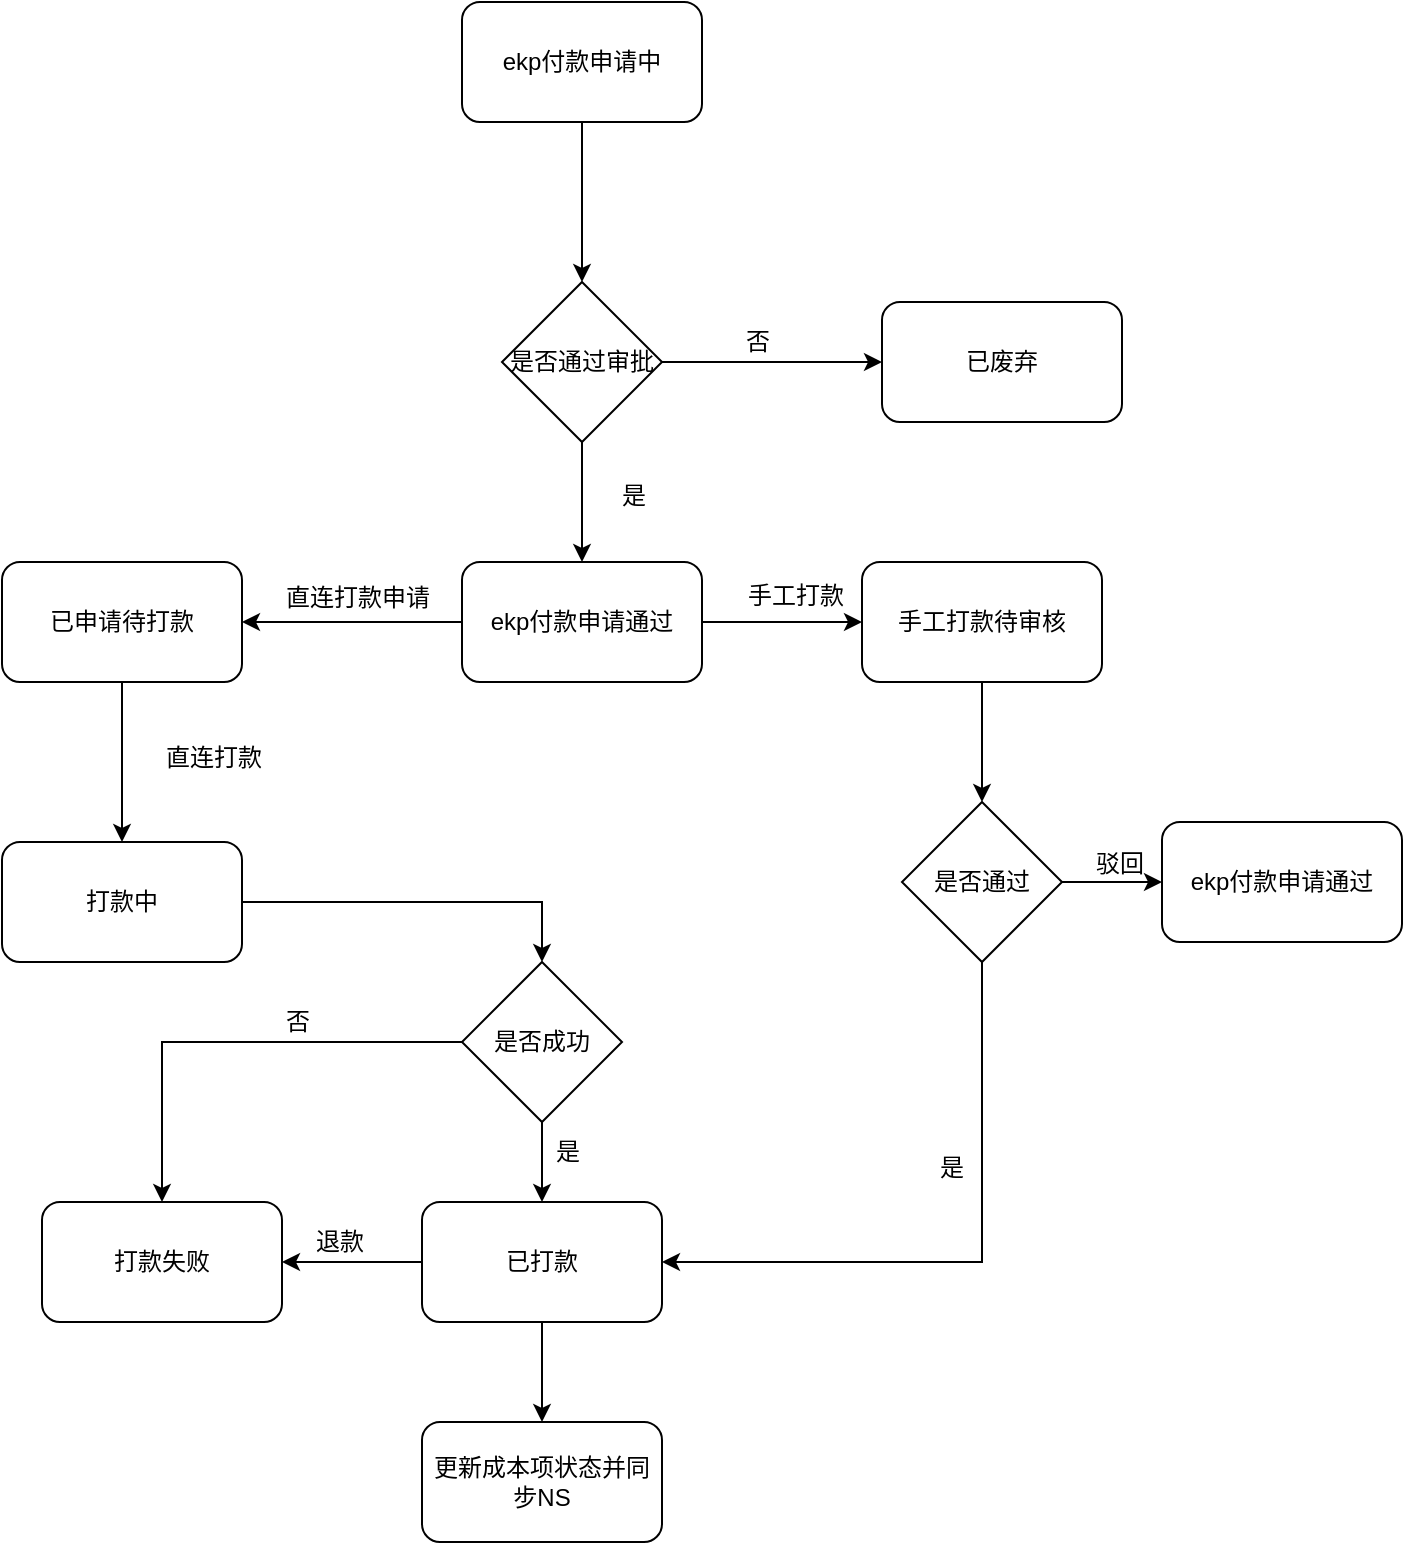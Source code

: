 <mxfile version="10.8.2" type="github"><diagram id="2F4iaKzYAWlz11B2rAur" name="第 1 页"><mxGraphModel dx="1339" dy="784" grid="1" gridSize="10" guides="1" tooltips="1" connect="1" arrows="1" fold="1" page="1" pageScale="1" pageWidth="850" pageHeight="2300" math="0" shadow="0"><root><mxCell id="0"/><mxCell id="1" parent="0"/><mxCell id="58ZkgZauLscA_k6v3U8R-3" style="edgeStyle=orthogonalEdgeStyle;rounded=0;orthogonalLoop=1;jettySize=auto;html=1;exitX=0.5;exitY=1;exitDx=0;exitDy=0;" edge="1" parent="1" source="58ZkgZauLscA_k6v3U8R-1" target="58ZkgZauLscA_k6v3U8R-2"><mxGeometry relative="1" as="geometry"/></mxCell><mxCell id="58ZkgZauLscA_k6v3U8R-1" value="ekp付款申请中" style="rounded=1;whiteSpace=wrap;html=1;" vertex="1" parent="1"><mxGeometry x="360" y="60" width="120" height="60" as="geometry"/></mxCell><mxCell id="58ZkgZauLscA_k6v3U8R-5" style="edgeStyle=orthogonalEdgeStyle;rounded=0;orthogonalLoop=1;jettySize=auto;html=1;exitX=1;exitY=0.5;exitDx=0;exitDy=0;" edge="1" parent="1" source="58ZkgZauLscA_k6v3U8R-2" target="58ZkgZauLscA_k6v3U8R-4"><mxGeometry relative="1" as="geometry"/></mxCell><mxCell id="58ZkgZauLscA_k6v3U8R-8" style="edgeStyle=orthogonalEdgeStyle;rounded=0;orthogonalLoop=1;jettySize=auto;html=1;exitX=0.5;exitY=1;exitDx=0;exitDy=0;entryX=0.5;entryY=0;entryDx=0;entryDy=0;" edge="1" parent="1" source="58ZkgZauLscA_k6v3U8R-2" target="58ZkgZauLscA_k6v3U8R-7"><mxGeometry relative="1" as="geometry"/></mxCell><mxCell id="58ZkgZauLscA_k6v3U8R-2" value="是否通过审批" style="rhombus;whiteSpace=wrap;html=1;" vertex="1" parent="1"><mxGeometry x="380" y="200" width="80" height="80" as="geometry"/></mxCell><mxCell id="58ZkgZauLscA_k6v3U8R-4" value="已废弃" style="rounded=1;whiteSpace=wrap;html=1;" vertex="1" parent="1"><mxGeometry x="570" y="210" width="120" height="60" as="geometry"/></mxCell><mxCell id="58ZkgZauLscA_k6v3U8R-12" value="" style="edgeStyle=orthogonalEdgeStyle;rounded=0;orthogonalLoop=1;jettySize=auto;html=1;" edge="1" parent="1" source="58ZkgZauLscA_k6v3U8R-7" target="58ZkgZauLscA_k6v3U8R-11"><mxGeometry relative="1" as="geometry"/></mxCell><mxCell id="58ZkgZauLscA_k6v3U8R-20" value="" style="edgeStyle=orthogonalEdgeStyle;rounded=0;orthogonalLoop=1;jettySize=auto;html=1;" edge="1" parent="1" source="58ZkgZauLscA_k6v3U8R-7" target="58ZkgZauLscA_k6v3U8R-19"><mxGeometry relative="1" as="geometry"/></mxCell><mxCell id="58ZkgZauLscA_k6v3U8R-7" value="ekp付款申请通过" style="rounded=1;whiteSpace=wrap;html=1;" vertex="1" parent="1"><mxGeometry x="360" y="340" width="120" height="60" as="geometry"/></mxCell><mxCell id="58ZkgZauLscA_k6v3U8R-25" value="" style="edgeStyle=orthogonalEdgeStyle;rounded=0;orthogonalLoop=1;jettySize=auto;html=1;" edge="1" parent="1" source="58ZkgZauLscA_k6v3U8R-19" target="58ZkgZauLscA_k6v3U8R-24"><mxGeometry relative="1" as="geometry"/></mxCell><mxCell id="58ZkgZauLscA_k6v3U8R-19" value="已申请待打款" style="rounded=1;whiteSpace=wrap;html=1;" vertex="1" parent="1"><mxGeometry x="130" y="340" width="120" height="60" as="geometry"/></mxCell><mxCell id="58ZkgZauLscA_k6v3U8R-40" style="edgeStyle=orthogonalEdgeStyle;rounded=0;orthogonalLoop=1;jettySize=auto;html=1;exitX=1;exitY=0.5;exitDx=0;exitDy=0;entryX=0.5;entryY=0;entryDx=0;entryDy=0;" edge="1" parent="1" source="58ZkgZauLscA_k6v3U8R-24" target="58ZkgZauLscA_k6v3U8R-27"><mxGeometry relative="1" as="geometry"/></mxCell><mxCell id="58ZkgZauLscA_k6v3U8R-24" value="打款中" style="rounded=1;whiteSpace=wrap;html=1;" vertex="1" parent="1"><mxGeometry x="130" y="480" width="120" height="60" as="geometry"/></mxCell><mxCell id="58ZkgZauLscA_k6v3U8R-15" style="edgeStyle=orthogonalEdgeStyle;rounded=0;orthogonalLoop=1;jettySize=auto;html=1;exitX=0.5;exitY=1;exitDx=0;exitDy=0;entryX=0.5;entryY=0;entryDx=0;entryDy=0;" edge="1" parent="1" source="58ZkgZauLscA_k6v3U8R-11" target="58ZkgZauLscA_k6v3U8R-14"><mxGeometry relative="1" as="geometry"/></mxCell><mxCell id="58ZkgZauLscA_k6v3U8R-11" value="手工打款待审核" style="rounded=1;whiteSpace=wrap;html=1;" vertex="1" parent="1"><mxGeometry x="560" y="340" width="120" height="60" as="geometry"/></mxCell><mxCell id="58ZkgZauLscA_k6v3U8R-9" value="是" style="text;html=1;resizable=0;points=[];autosize=1;align=left;verticalAlign=top;spacingTop=-4;" vertex="1" parent="1"><mxGeometry x="438" y="297" width="30" height="20" as="geometry"/></mxCell><mxCell id="58ZkgZauLscA_k6v3U8R-10" value="否" style="text;html=1;resizable=0;points=[];autosize=1;align=left;verticalAlign=top;spacingTop=-4;" vertex="1" parent="1"><mxGeometry x="500" y="220" width="30" height="20" as="geometry"/></mxCell><mxCell id="58ZkgZauLscA_k6v3U8R-13" value="手工打款" style="text;html=1;resizable=0;points=[];autosize=1;align=left;verticalAlign=top;spacingTop=-4;" vertex="1" parent="1"><mxGeometry x="501" y="347" width="60" height="20" as="geometry"/></mxCell><mxCell id="58ZkgZauLscA_k6v3U8R-17" style="edgeStyle=orthogonalEdgeStyle;rounded=0;orthogonalLoop=1;jettySize=auto;html=1;exitX=1;exitY=0.5;exitDx=0;exitDy=0;entryX=0;entryY=0.5;entryDx=0;entryDy=0;" edge="1" parent="1" source="58ZkgZauLscA_k6v3U8R-14" target="58ZkgZauLscA_k6v3U8R-16"><mxGeometry relative="1" as="geometry"/></mxCell><mxCell id="58ZkgZauLscA_k6v3U8R-43" style="edgeStyle=orthogonalEdgeStyle;rounded=0;orthogonalLoop=1;jettySize=auto;html=1;exitX=0.5;exitY=1;exitDx=0;exitDy=0;entryX=1;entryY=0.5;entryDx=0;entryDy=0;" edge="1" parent="1" source="58ZkgZauLscA_k6v3U8R-14" target="58ZkgZauLscA_k6v3U8R-30"><mxGeometry relative="1" as="geometry"/></mxCell><mxCell id="58ZkgZauLscA_k6v3U8R-14" value="是否通过" style="rhombus;whiteSpace=wrap;html=1;" vertex="1" parent="1"><mxGeometry x="580" y="460" width="80" height="80" as="geometry"/></mxCell><mxCell id="58ZkgZauLscA_k6v3U8R-31" style="edgeStyle=orthogonalEdgeStyle;rounded=0;orthogonalLoop=1;jettySize=auto;html=1;exitX=0.5;exitY=1;exitDx=0;exitDy=0;entryX=0.5;entryY=0;entryDx=0;entryDy=0;" edge="1" parent="1" source="58ZkgZauLscA_k6v3U8R-27" target="58ZkgZauLscA_k6v3U8R-30"><mxGeometry relative="1" as="geometry"/></mxCell><mxCell id="58ZkgZauLscA_k6v3U8R-42" style="edgeStyle=orthogonalEdgeStyle;rounded=0;orthogonalLoop=1;jettySize=auto;html=1;exitX=0;exitY=0.5;exitDx=0;exitDy=0;entryX=0.5;entryY=0;entryDx=0;entryDy=0;" edge="1" parent="1" source="58ZkgZauLscA_k6v3U8R-27" target="58ZkgZauLscA_k6v3U8R-33"><mxGeometry relative="1" as="geometry"/></mxCell><mxCell id="58ZkgZauLscA_k6v3U8R-27" value="是否成功" style="rhombus;whiteSpace=wrap;html=1;" vertex="1" parent="1"><mxGeometry x="360" y="540" width="80" height="80" as="geometry"/></mxCell><mxCell id="58ZkgZauLscA_k6v3U8R-16" value="ekp付款申请通过" style="rounded=1;whiteSpace=wrap;html=1;" vertex="1" parent="1"><mxGeometry x="710" y="470" width="120" height="60" as="geometry"/></mxCell><mxCell id="58ZkgZauLscA_k6v3U8R-18" value="驳回" style="text;html=1;resizable=0;points=[];autosize=1;align=left;verticalAlign=top;spacingTop=-4;" vertex="1" parent="1"><mxGeometry x="675" y="481" width="40" height="20" as="geometry"/></mxCell><mxCell id="58ZkgZauLscA_k6v3U8R-21" value="直连打款申请" style="text;html=1;resizable=0;points=[];autosize=1;align=left;verticalAlign=top;spacingTop=-4;" vertex="1" parent="1"><mxGeometry x="270" y="348" width="90" height="20" as="geometry"/></mxCell><mxCell id="58ZkgZauLscA_k6v3U8R-26" value="&lt;span&gt;直连打款&lt;/span&gt;" style="text;html=1;resizable=0;points=[];autosize=1;align=left;verticalAlign=top;spacingTop=-4;" vertex="1" parent="1"><mxGeometry x="210" y="428" width="60" height="20" as="geometry"/></mxCell><mxCell id="58ZkgZauLscA_k6v3U8R-39" value="" style="edgeStyle=orthogonalEdgeStyle;rounded=0;orthogonalLoop=1;jettySize=auto;html=1;" edge="1" parent="1" source="58ZkgZauLscA_k6v3U8R-30" target="58ZkgZauLscA_k6v3U8R-38"><mxGeometry relative="1" as="geometry"/></mxCell><mxCell id="58ZkgZauLscA_k6v3U8R-41" style="edgeStyle=orthogonalEdgeStyle;rounded=0;orthogonalLoop=1;jettySize=auto;html=1;exitX=0;exitY=0.5;exitDx=0;exitDy=0;entryX=1;entryY=0.5;entryDx=0;entryDy=0;" edge="1" parent="1" source="58ZkgZauLscA_k6v3U8R-30" target="58ZkgZauLscA_k6v3U8R-33"><mxGeometry relative="1" as="geometry"/></mxCell><mxCell id="58ZkgZauLscA_k6v3U8R-30" value="已打款" style="rounded=1;whiteSpace=wrap;html=1;" vertex="1" parent="1"><mxGeometry x="340" y="660" width="120" height="60" as="geometry"/></mxCell><mxCell id="58ZkgZauLscA_k6v3U8R-38" value="更新成本项状态并同步NS" style="rounded=1;whiteSpace=wrap;html=1;" vertex="1" parent="1"><mxGeometry x="340" y="770" width="120" height="60" as="geometry"/></mxCell><mxCell id="58ZkgZauLscA_k6v3U8R-32" value="是" style="text;html=1;resizable=0;points=[];autosize=1;align=left;verticalAlign=top;spacingTop=-4;" vertex="1" parent="1"><mxGeometry x="405" y="625" width="30" height="20" as="geometry"/></mxCell><mxCell id="58ZkgZauLscA_k6v3U8R-33" value="打款失败" style="rounded=1;whiteSpace=wrap;html=1;" vertex="1" parent="1"><mxGeometry x="150" y="660" width="120" height="60" as="geometry"/></mxCell><mxCell id="58ZkgZauLscA_k6v3U8R-35" value="否" style="text;html=1;resizable=0;points=[];autosize=1;align=left;verticalAlign=top;spacingTop=-4;" vertex="1" parent="1"><mxGeometry x="270" y="560" width="30" height="20" as="geometry"/></mxCell><mxCell id="58ZkgZauLscA_k6v3U8R-37" value="退款" style="text;html=1;resizable=0;points=[];autosize=1;align=left;verticalAlign=top;spacingTop=-4;" vertex="1" parent="1"><mxGeometry x="285" y="670" width="40" height="20" as="geometry"/></mxCell><mxCell id="58ZkgZauLscA_k6v3U8R-44" value="是" style="text;html=1;resizable=0;points=[];autosize=1;align=left;verticalAlign=top;spacingTop=-4;" vertex="1" parent="1"><mxGeometry x="597" y="633" width="30" height="20" as="geometry"/></mxCell></root></mxGraphModel></diagram></mxfile>